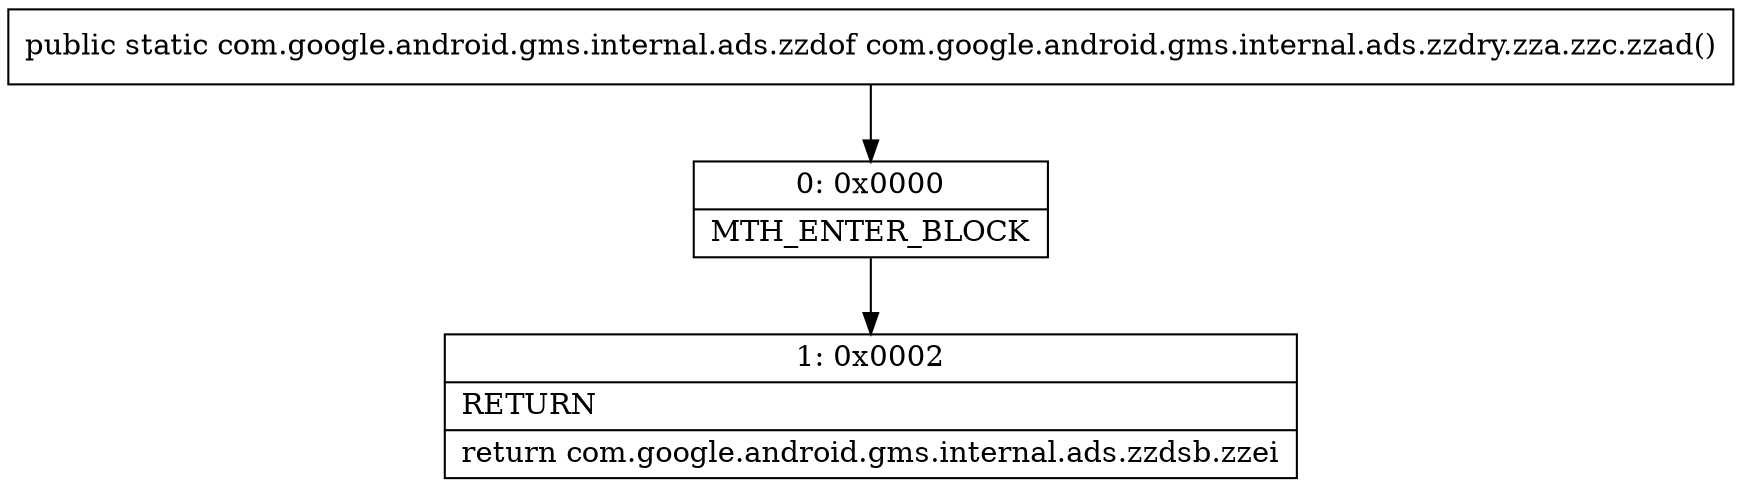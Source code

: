digraph "CFG forcom.google.android.gms.internal.ads.zzdry.zza.zzc.zzad()Lcom\/google\/android\/gms\/internal\/ads\/zzdof;" {
Node_0 [shape=record,label="{0\:\ 0x0000|MTH_ENTER_BLOCK\l}"];
Node_1 [shape=record,label="{1\:\ 0x0002|RETURN\l|return com.google.android.gms.internal.ads.zzdsb.zzei\l}"];
MethodNode[shape=record,label="{public static com.google.android.gms.internal.ads.zzdof com.google.android.gms.internal.ads.zzdry.zza.zzc.zzad() }"];
MethodNode -> Node_0;
Node_0 -> Node_1;
}

